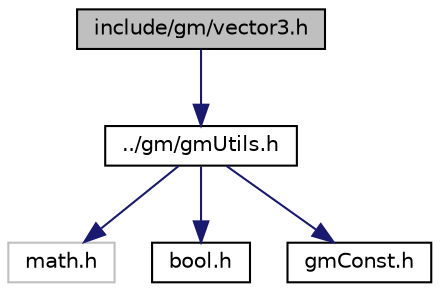 digraph G
{
  edge [fontname="Helvetica",fontsize="10",labelfontname="Helvetica",labelfontsize="10"];
  node [fontname="Helvetica",fontsize="10",shape=record];
  Node1 [label="include/gm/vector3.h",height=0.2,width=0.4,color="black", fillcolor="grey75", style="filled" fontcolor="black"];
  Node1 -> Node2 [color="midnightblue",fontsize="10",style="solid",fontname="Helvetica"];
  Node2 [label="../gm/gmUtils.h",height=0.2,width=0.4,color="black", fillcolor="white", style="filled",URL="$gm_utils_8h.html"];
  Node2 -> Node3 [color="midnightblue",fontsize="10",style="solid",fontname="Helvetica"];
  Node3 [label="math.h",height=0.2,width=0.4,color="grey75", fillcolor="white", style="filled"];
  Node2 -> Node4 [color="midnightblue",fontsize="10",style="solid",fontname="Helvetica"];
  Node4 [label="bool.h",height=0.2,width=0.4,color="black", fillcolor="white", style="filled",URL="$bool_8h.html"];
  Node2 -> Node5 [color="midnightblue",fontsize="10",style="solid",fontname="Helvetica"];
  Node5 [label="gmConst.h",height=0.2,width=0.4,color="black", fillcolor="white", style="filled",URL="$gm_const_8h.html"];
}
